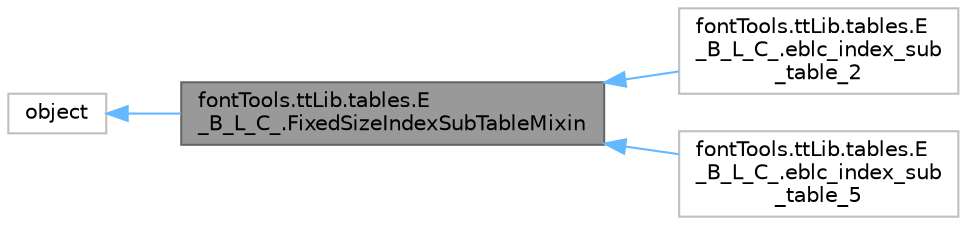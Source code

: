digraph "fontTools.ttLib.tables.E_B_L_C_.FixedSizeIndexSubTableMixin"
{
 // LATEX_PDF_SIZE
  bgcolor="transparent";
  edge [fontname=Helvetica,fontsize=10,labelfontname=Helvetica,labelfontsize=10];
  node [fontname=Helvetica,fontsize=10,shape=box,height=0.2,width=0.4];
  rankdir="LR";
  Node1 [id="Node000001",label="fontTools.ttLib.tables.E\l_B_L_C_.FixedSizeIndexSubTableMixin",height=0.2,width=0.4,color="gray40", fillcolor="grey60", style="filled", fontcolor="black",tooltip=" "];
  Node2 -> Node1 [id="edge1_Node000001_Node000002",dir="back",color="steelblue1",style="solid",tooltip=" "];
  Node2 [id="Node000002",label="object",height=0.2,width=0.4,color="grey75", fillcolor="white", style="filled",tooltip=" "];
  Node1 -> Node3 [id="edge2_Node000001_Node000003",dir="back",color="steelblue1",style="solid",tooltip=" "];
  Node3 [id="Node000003",label="fontTools.ttLib.tables.E\l_B_L_C_.eblc_index_sub\l_table_2",height=0.2,width=0.4,color="grey75", fillcolor="white", style="filled",URL="$df/d13/classfontTools_1_1ttLib_1_1tables_1_1E__B__L__C___1_1eblc__index__sub__table__2.html",tooltip=" "];
  Node1 -> Node4 [id="edge3_Node000001_Node000004",dir="back",color="steelblue1",style="solid",tooltip=" "];
  Node4 [id="Node000004",label="fontTools.ttLib.tables.E\l_B_L_C_.eblc_index_sub\l_table_5",height=0.2,width=0.4,color="grey75", fillcolor="white", style="filled",URL="$da/d29/classfontTools_1_1ttLib_1_1tables_1_1E__B__L__C___1_1eblc__index__sub__table__5.html",tooltip=" "];
}

